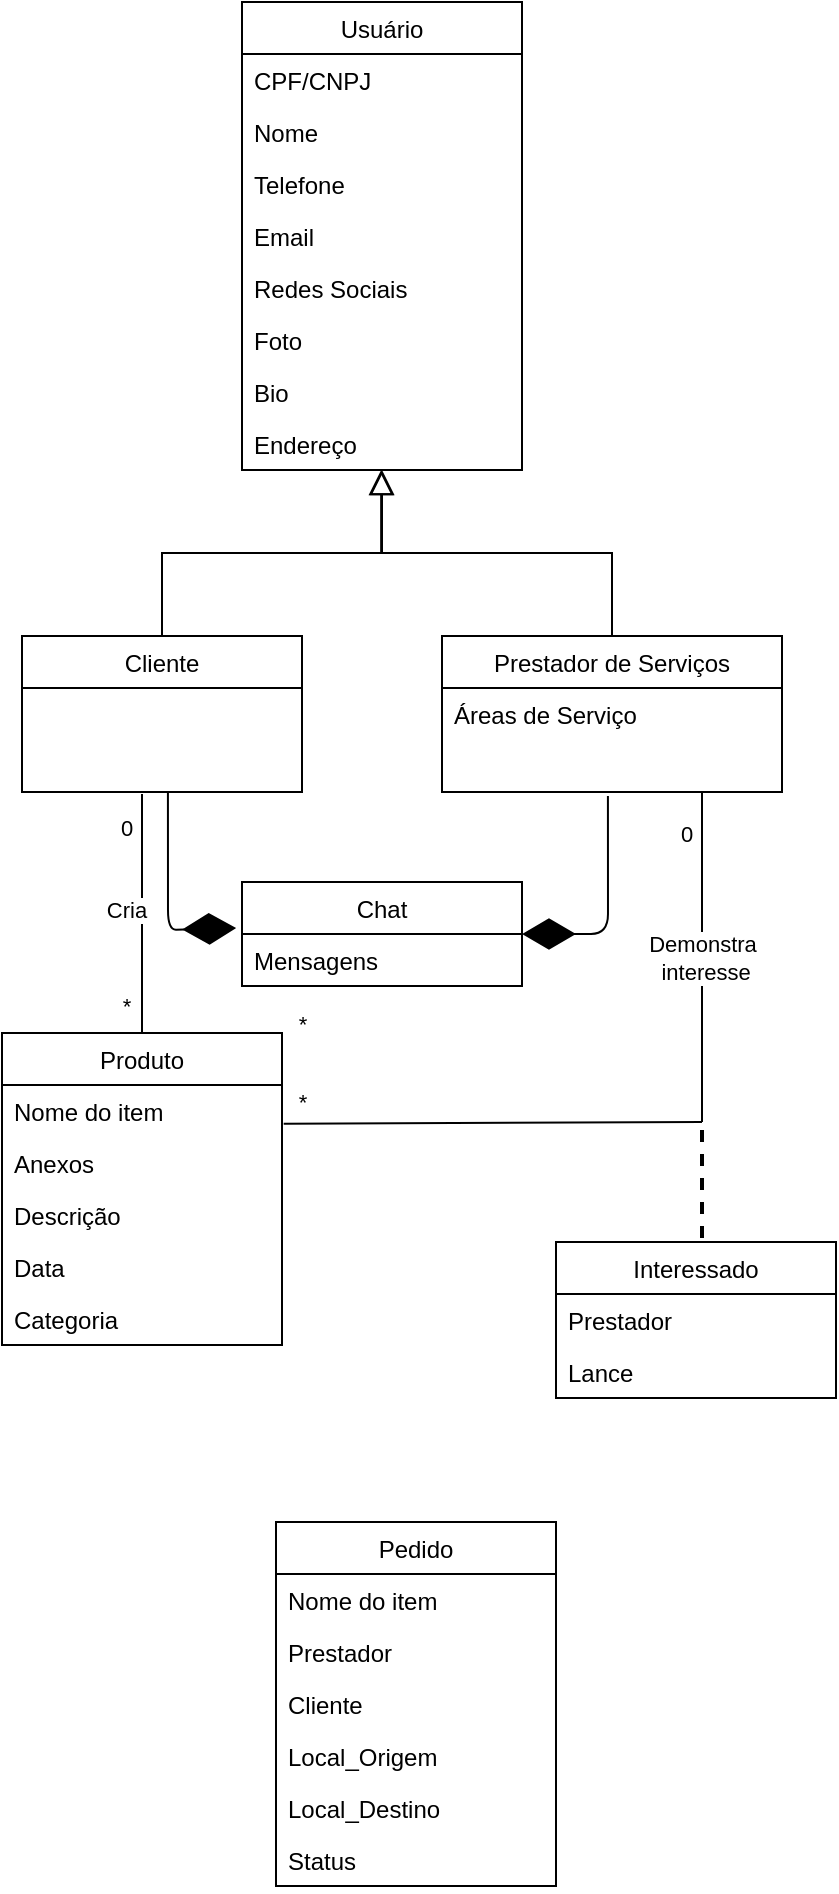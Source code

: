 <mxfile version="14.5.6" type="device"><diagram id="C5RBs43oDa-KdzZeNtuy" name="Page-1"><mxGraphModel dx="2563" dy="798" grid="1" gridSize="10" guides="1" tooltips="1" connect="1" arrows="1" fold="1" page="1" pageScale="1" pageWidth="827" pageHeight="1169" math="0" shadow="0"><root><mxCell id="WIyWlLk6GJQsqaUBKTNV-0"/><mxCell id="WIyWlLk6GJQsqaUBKTNV-1" parent="WIyWlLk6GJQsqaUBKTNV-0"/><mxCell id="4xkmYajRs0e8DjoW14mr-0" value="Usuário" style="swimlane;fontStyle=0;childLayout=stackLayout;horizontal=1;startSize=26;fillColor=none;horizontalStack=0;resizeParent=1;resizeParentMax=0;resizeLast=0;collapsible=1;marginBottom=0;" parent="WIyWlLk6GJQsqaUBKTNV-1" vertex="1"><mxGeometry x="-500" y="200" width="140" height="234" as="geometry"><mxRectangle x="-500" y="200" width="70" height="26" as="alternateBounds"/></mxGeometry></mxCell><mxCell id="4xkmYajRs0e8DjoW14mr-11" value="CPF/CNPJ" style="text;strokeColor=none;fillColor=none;align=left;verticalAlign=top;spacingLeft=4;spacingRight=4;overflow=hidden;rotatable=0;points=[[0,0.5],[1,0.5]];portConstraint=eastwest;" parent="4xkmYajRs0e8DjoW14mr-0" vertex="1"><mxGeometry y="26" width="140" height="26" as="geometry"/></mxCell><mxCell id="4xkmYajRs0e8DjoW14mr-1" value="Nome" style="text;strokeColor=none;fillColor=none;align=left;verticalAlign=top;spacingLeft=4;spacingRight=4;overflow=hidden;rotatable=0;points=[[0,0.5],[1,0.5]];portConstraint=eastwest;" parent="4xkmYajRs0e8DjoW14mr-0" vertex="1"><mxGeometry y="52" width="140" height="26" as="geometry"/></mxCell><mxCell id="4xkmYajRs0e8DjoW14mr-2" value="Telefone" style="text;strokeColor=none;fillColor=none;align=left;verticalAlign=top;spacingLeft=4;spacingRight=4;overflow=hidden;rotatable=0;points=[[0,0.5],[1,0.5]];portConstraint=eastwest;" parent="4xkmYajRs0e8DjoW14mr-0" vertex="1"><mxGeometry y="78" width="140" height="26" as="geometry"/></mxCell><mxCell id="4xkmYajRs0e8DjoW14mr-3" value="Email" style="text;strokeColor=none;fillColor=none;align=left;verticalAlign=top;spacingLeft=4;spacingRight=4;overflow=hidden;rotatable=0;points=[[0,0.5],[1,0.5]];portConstraint=eastwest;" parent="4xkmYajRs0e8DjoW14mr-0" vertex="1"><mxGeometry y="104" width="140" height="26" as="geometry"/></mxCell><mxCell id="4xkmYajRs0e8DjoW14mr-4" value="Redes Sociais" style="text;strokeColor=none;fillColor=none;align=left;verticalAlign=top;spacingLeft=4;spacingRight=4;overflow=hidden;rotatable=0;points=[[0,0.5],[1,0.5]];portConstraint=eastwest;" parent="4xkmYajRs0e8DjoW14mr-0" vertex="1"><mxGeometry y="130" width="140" height="26" as="geometry"/></mxCell><mxCell id="4xkmYajRs0e8DjoW14mr-6" value="Foto" style="text;strokeColor=none;fillColor=none;align=left;verticalAlign=top;spacingLeft=4;spacingRight=4;overflow=hidden;rotatable=0;points=[[0,0.5],[1,0.5]];portConstraint=eastwest;" parent="4xkmYajRs0e8DjoW14mr-0" vertex="1"><mxGeometry y="156" width="140" height="26" as="geometry"/></mxCell><mxCell id="4xkmYajRs0e8DjoW14mr-10" value="Bio" style="text;strokeColor=none;fillColor=none;align=left;verticalAlign=top;spacingLeft=4;spacingRight=4;overflow=hidden;rotatable=0;points=[[0,0.5],[1,0.5]];portConstraint=eastwest;" parent="4xkmYajRs0e8DjoW14mr-0" vertex="1"><mxGeometry y="182" width="140" height="26" as="geometry"/></mxCell><mxCell id="4xkmYajRs0e8DjoW14mr-9" value="Endereço" style="text;strokeColor=none;fillColor=none;align=left;verticalAlign=top;spacingLeft=4;spacingRight=4;overflow=hidden;rotatable=0;points=[[0,0.5],[1,0.5]];portConstraint=eastwest;" parent="4xkmYajRs0e8DjoW14mr-0" vertex="1"><mxGeometry y="208" width="140" height="26" as="geometry"/></mxCell><mxCell id="4xkmYajRs0e8DjoW14mr-12" value="Cliente" style="swimlane;fontStyle=0;childLayout=stackLayout;horizontal=1;startSize=26;fillColor=none;horizontalStack=0;resizeParent=1;resizeParentMax=0;resizeLast=0;collapsible=1;marginBottom=0;" parent="WIyWlLk6GJQsqaUBKTNV-1" vertex="1"><mxGeometry x="-610" y="517" width="140" height="78" as="geometry"/></mxCell><mxCell id="4xkmYajRs0e8DjoW14mr-37" value=" " style="text;strokeColor=none;fillColor=none;align=left;verticalAlign=top;spacingLeft=4;spacingRight=4;overflow=hidden;rotatable=0;points=[[0,0.5],[1,0.5]];portConstraint=eastwest;" parent="4xkmYajRs0e8DjoW14mr-12" vertex="1"><mxGeometry y="26" width="140" height="26" as="geometry"/></mxCell><mxCell id="4xkmYajRs0e8DjoW14mr-38" value=" " style="text;strokeColor=none;fillColor=none;align=left;verticalAlign=top;spacingLeft=4;spacingRight=4;overflow=hidden;rotatable=0;points=[[0,0.5],[1,0.5]];portConstraint=eastwest;" parent="4xkmYajRs0e8DjoW14mr-12" vertex="1"><mxGeometry y="52" width="140" height="26" as="geometry"/></mxCell><mxCell id="4xkmYajRs0e8DjoW14mr-20" value="Prestador de Serviços" style="swimlane;fontStyle=0;childLayout=stackLayout;horizontal=1;startSize=26;fillColor=none;horizontalStack=0;resizeParent=1;resizeParentMax=0;resizeLast=0;collapsible=1;marginBottom=0;" parent="WIyWlLk6GJQsqaUBKTNV-1" vertex="1"><mxGeometry x="-400" y="517" width="170" height="78" as="geometry"/></mxCell><mxCell id="4xkmYajRs0e8DjoW14mr-21" value="Áreas de Serviço" style="text;strokeColor=none;fillColor=none;align=left;verticalAlign=top;spacingLeft=4;spacingRight=4;overflow=hidden;rotatable=0;points=[[0,0.5],[1,0.5]];portConstraint=eastwest;" parent="4xkmYajRs0e8DjoW14mr-20" vertex="1"><mxGeometry y="26" width="170" height="26" as="geometry"/></mxCell><mxCell id="4xkmYajRs0e8DjoW14mr-39" value=" " style="text;strokeColor=none;fillColor=none;align=left;verticalAlign=top;spacingLeft=4;spacingRight=4;overflow=hidden;rotatable=0;points=[[0,0.5],[1,0.5]];portConstraint=eastwest;" parent="4xkmYajRs0e8DjoW14mr-20" vertex="1"><mxGeometry y="52" width="170" height="26" as="geometry"/></mxCell><mxCell id="4xkmYajRs0e8DjoW14mr-28" value="" style="endArrow=block;endSize=10;endFill=0;shadow=0;strokeWidth=1;rounded=0;edgeStyle=elbowEdgeStyle;elbow=vertical;exitX=0.5;exitY=0;exitDx=0;exitDy=0;entryX=0.497;entryY=1;entryDx=0;entryDy=0;entryPerimeter=0;" parent="WIyWlLk6GJQsqaUBKTNV-1" source="4xkmYajRs0e8DjoW14mr-20" target="4xkmYajRs0e8DjoW14mr-9" edge="1"><mxGeometry width="160" relative="1" as="geometry"><mxPoint x="-150" y="457" as="sourcePoint"/><mxPoint x="-429" y="434" as="targetPoint"/></mxGeometry></mxCell><mxCell id="4xkmYajRs0e8DjoW14mr-34" value="" style="endArrow=block;endSize=10;endFill=0;shadow=0;strokeWidth=1;rounded=0;edgeStyle=elbowEdgeStyle;elbow=vertical;exitX=0.5;exitY=0;exitDx=0;exitDy=0;" parent="WIyWlLk6GJQsqaUBKTNV-1" source="4xkmYajRs0e8DjoW14mr-12" target="4xkmYajRs0e8DjoW14mr-9" edge="1"><mxGeometry width="160" relative="1" as="geometry"><mxPoint x="-305" y="527" as="sourcePoint"/><mxPoint x="-440" y="440" as="targetPoint"/></mxGeometry></mxCell><mxCell id="4xkmYajRs0e8DjoW14mr-40" value="Produto" style="swimlane;fontStyle=0;childLayout=stackLayout;horizontal=1;startSize=26;fillColor=none;horizontalStack=0;resizeParent=1;resizeParentMax=0;resizeLast=0;collapsible=1;marginBottom=0;" parent="WIyWlLk6GJQsqaUBKTNV-1" vertex="1"><mxGeometry x="-620" y="715.47" width="140" height="156" as="geometry"/></mxCell><mxCell id="TBucdCSAjlJAlAk3KnHx-9" value="Nome do item" style="text;strokeColor=none;fillColor=none;align=left;verticalAlign=top;spacingLeft=4;spacingRight=4;overflow=hidden;rotatable=0;points=[[0,0.5],[1,0.5]];portConstraint=eastwest;" parent="4xkmYajRs0e8DjoW14mr-40" vertex="1"><mxGeometry y="26" width="140" height="26" as="geometry"/></mxCell><mxCell id="4xkmYajRs0e8DjoW14mr-41" value="Anexos" style="text;strokeColor=none;fillColor=none;align=left;verticalAlign=top;spacingLeft=4;spacingRight=4;overflow=hidden;rotatable=0;points=[[0,0.5],[1,0.5]];portConstraint=eastwest;" parent="4xkmYajRs0e8DjoW14mr-40" vertex="1"><mxGeometry y="52" width="140" height="26" as="geometry"/></mxCell><mxCell id="4xkmYajRs0e8DjoW14mr-42" value="Descrição" style="text;strokeColor=none;fillColor=none;align=left;verticalAlign=top;spacingLeft=4;spacingRight=4;overflow=hidden;rotatable=0;points=[[0,0.5],[1,0.5]];portConstraint=eastwest;" parent="4xkmYajRs0e8DjoW14mr-40" vertex="1"><mxGeometry y="78" width="140" height="26" as="geometry"/></mxCell><mxCell id="4xkmYajRs0e8DjoW14mr-44" value="Data" style="text;strokeColor=none;fillColor=none;align=left;verticalAlign=top;spacingLeft=4;spacingRight=4;overflow=hidden;rotatable=0;points=[[0,0.5],[1,0.5]];portConstraint=eastwest;" parent="4xkmYajRs0e8DjoW14mr-40" vertex="1"><mxGeometry y="104" width="140" height="26" as="geometry"/></mxCell><mxCell id="4xkmYajRs0e8DjoW14mr-50" value="Categoria" style="text;strokeColor=none;fillColor=none;align=left;verticalAlign=top;spacingLeft=4;spacingRight=4;overflow=hidden;rotatable=0;points=[[0,0.5],[1,0.5]];portConstraint=eastwest;" parent="4xkmYajRs0e8DjoW14mr-40" vertex="1"><mxGeometry y="130" width="140" height="26" as="geometry"/></mxCell><mxCell id="TBucdCSAjlJAlAk3KnHx-0" value="Pedido" style="swimlane;fontStyle=0;childLayout=stackLayout;horizontal=1;startSize=26;fillColor=none;horizontalStack=0;resizeParent=1;resizeParentMax=0;resizeLast=0;collapsible=1;marginBottom=0;" parent="WIyWlLk6GJQsqaUBKTNV-1" vertex="1"><mxGeometry x="-483" y="960" width="140" height="182" as="geometry"/></mxCell><mxCell id="TBucdCSAjlJAlAk3KnHx-1" value="Nome do item" style="text;strokeColor=none;fillColor=none;align=left;verticalAlign=top;spacingLeft=4;spacingRight=4;overflow=hidden;rotatable=0;points=[[0,0.5],[1,0.5]];portConstraint=eastwest;" parent="TBucdCSAjlJAlAk3KnHx-0" vertex="1"><mxGeometry y="26" width="140" height="26" as="geometry"/></mxCell><mxCell id="TBucdCSAjlJAlAk3KnHx-2" value="Prestador" style="text;strokeColor=none;fillColor=none;align=left;verticalAlign=top;spacingLeft=4;spacingRight=4;overflow=hidden;rotatable=0;points=[[0,0.5],[1,0.5]];portConstraint=eastwest;" parent="TBucdCSAjlJAlAk3KnHx-0" vertex="1"><mxGeometry y="52" width="140" height="26" as="geometry"/></mxCell><mxCell id="TBucdCSAjlJAlAk3KnHx-3" value="Cliente" style="text;strokeColor=none;fillColor=none;align=left;verticalAlign=top;spacingLeft=4;spacingRight=4;overflow=hidden;rotatable=0;points=[[0,0.5],[1,0.5]];portConstraint=eastwest;" parent="TBucdCSAjlJAlAk3KnHx-0" vertex="1"><mxGeometry y="78" width="140" height="26" as="geometry"/></mxCell><mxCell id="TBucdCSAjlJAlAk3KnHx-4" value="Local_Origem" style="text;strokeColor=none;fillColor=none;align=left;verticalAlign=top;spacingLeft=4;spacingRight=4;overflow=hidden;rotatable=0;points=[[0,0.5],[1,0.5]];portConstraint=eastwest;" parent="TBucdCSAjlJAlAk3KnHx-0" vertex="1"><mxGeometry y="104" width="140" height="26" as="geometry"/></mxCell><mxCell id="TBucdCSAjlJAlAk3KnHx-5" value="Local_Destino" style="text;strokeColor=none;fillColor=none;align=left;verticalAlign=top;spacingLeft=4;spacingRight=4;overflow=hidden;rotatable=0;points=[[0,0.5],[1,0.5]];portConstraint=eastwest;" parent="TBucdCSAjlJAlAk3KnHx-0" vertex="1"><mxGeometry y="130" width="140" height="26" as="geometry"/></mxCell><mxCell id="TBucdCSAjlJAlAk3KnHx-6" value="Status" style="text;strokeColor=none;fillColor=none;align=left;verticalAlign=top;spacingLeft=4;spacingRight=4;overflow=hidden;rotatable=0;points=[[0,0.5],[1,0.5]];portConstraint=eastwest;" parent="TBucdCSAjlJAlAk3KnHx-0" vertex="1"><mxGeometry y="156" width="140" height="26" as="geometry"/></mxCell><mxCell id="TBucdCSAjlJAlAk3KnHx-13" value="" style="endArrow=none;html=1;exitX=0.5;exitY=0;exitDx=0;exitDy=0;" parent="WIyWlLk6GJQsqaUBKTNV-1" source="4xkmYajRs0e8DjoW14mr-40" edge="1"><mxGeometry width="50" height="50" relative="1" as="geometry"><mxPoint x="-578" y="655.47" as="sourcePoint"/><mxPoint x="-550" y="596" as="targetPoint"/></mxGeometry></mxCell><mxCell id="TBucdCSAjlJAlAk3KnHx-14" value="Cria" style="edgeLabel;html=1;align=center;verticalAlign=middle;resizable=0;points=[];" parent="TBucdCSAjlJAlAk3KnHx-13" vertex="1" connectable="0"><mxGeometry x="-0.309" y="1" relative="1" as="geometry"><mxPoint x="-6.97" y="-20" as="offset"/></mxGeometry></mxCell><mxCell id="TBucdCSAjlJAlAk3KnHx-15" value="0" style="edgeLabel;html=1;align=center;verticalAlign=middle;resizable=0;points=[];" parent="TBucdCSAjlJAlAk3KnHx-13" vertex="1" connectable="0"><mxGeometry x="0.564" y="1" relative="1" as="geometry"><mxPoint x="-6.92" y="-9.41" as="offset"/></mxGeometry></mxCell><mxCell id="TBucdCSAjlJAlAk3KnHx-16" value="*" style="edgeLabel;html=1;align=center;verticalAlign=middle;resizable=0;points=[];" parent="TBucdCSAjlJAlAk3KnHx-13" vertex="1" connectable="0"><mxGeometry x="-0.773" y="2" relative="1" as="geometry"><mxPoint x="-5.99" as="offset"/></mxGeometry></mxCell><mxCell id="TBucdCSAjlJAlAk3KnHx-17" value="Interessado" style="swimlane;fontStyle=0;childLayout=stackLayout;horizontal=1;startSize=26;fillColor=none;horizontalStack=0;resizeParent=1;resizeParentMax=0;resizeLast=0;collapsible=1;marginBottom=0;" parent="WIyWlLk6GJQsqaUBKTNV-1" vertex="1"><mxGeometry x="-343" y="820" width="140" height="78" as="geometry"/></mxCell><mxCell id="TBucdCSAjlJAlAk3KnHx-18" value="Prestador" style="text;strokeColor=none;fillColor=none;align=left;verticalAlign=top;spacingLeft=4;spacingRight=4;overflow=hidden;rotatable=0;points=[[0,0.5],[1,0.5]];portConstraint=eastwest;" parent="TBucdCSAjlJAlAk3KnHx-17" vertex="1"><mxGeometry y="26" width="140" height="26" as="geometry"/></mxCell><mxCell id="TBucdCSAjlJAlAk3KnHx-19" value="Lance" style="text;strokeColor=none;fillColor=none;align=left;verticalAlign=top;spacingLeft=4;spacingRight=4;overflow=hidden;rotatable=0;points=[[0,0.5],[1,0.5]];portConstraint=eastwest;" parent="TBucdCSAjlJAlAk3KnHx-17" vertex="1"><mxGeometry y="52" width="140" height="26" as="geometry"/></mxCell><mxCell id="TBucdCSAjlJAlAk3KnHx-24" value="Demonstra&lt;br&gt;&amp;nbsp;interesse" style="endArrow=none;html=1;" parent="WIyWlLk6GJQsqaUBKTNV-1" edge="1"><mxGeometry width="50" height="50" relative="1" as="geometry"><mxPoint x="-270" y="760" as="sourcePoint"/><mxPoint x="-270" y="595" as="targetPoint"/></mxGeometry></mxCell><mxCell id="TBucdCSAjlJAlAk3KnHx-45" value="0" style="edgeLabel;html=1;align=center;verticalAlign=middle;resizable=0;points=[];" parent="TBucdCSAjlJAlAk3KnHx-24" vertex="1" connectable="0"><mxGeometry x="0.747" relative="1" as="geometry"><mxPoint x="-8" as="offset"/></mxGeometry></mxCell><mxCell id="TBucdCSAjlJAlAk3KnHx-46" value="*" style="edgeLabel;html=1;align=center;verticalAlign=middle;resizable=0;points=[];" parent="TBucdCSAjlJAlAk3KnHx-24" vertex="1" connectable="0"><mxGeometry x="-0.756" relative="1" as="geometry"><mxPoint x="-200" y="-29.47" as="offset"/></mxGeometry></mxCell><mxCell id="TBucdCSAjlJAlAk3KnHx-30" value="Chat" style="swimlane;fontStyle=0;childLayout=stackLayout;horizontal=1;startSize=26;fillColor=none;horizontalStack=0;resizeParent=1;resizeParentMax=0;resizeLast=0;collapsible=1;marginBottom=0;" parent="WIyWlLk6GJQsqaUBKTNV-1" vertex="1"><mxGeometry x="-500" y="640" width="140" height="52" as="geometry"><mxRectangle x="-500" y="200" width="70" height="26" as="alternateBounds"/></mxGeometry></mxCell><mxCell id="TBucdCSAjlJAlAk3KnHx-31" value="Mensagens" style="text;strokeColor=none;fillColor=none;align=left;verticalAlign=top;spacingLeft=4;spacingRight=4;overflow=hidden;rotatable=0;points=[[0,0.5],[1,0.5]];portConstraint=eastwest;" parent="TBucdCSAjlJAlAk3KnHx-30" vertex="1"><mxGeometry y="26" width="140" height="26" as="geometry"/></mxCell><mxCell id="TBucdCSAjlJAlAk3KnHx-39" value="" style="endArrow=diamondThin;endFill=1;endSize=24;html=1;exitX=0.488;exitY=1.077;exitDx=0;exitDy=0;exitPerimeter=0;entryX=1;entryY=0.5;entryDx=0;entryDy=0;" parent="WIyWlLk6GJQsqaUBKTNV-1" source="4xkmYajRs0e8DjoW14mr-39" target="TBucdCSAjlJAlAk3KnHx-30" edge="1"><mxGeometry width="160" relative="1" as="geometry"><mxPoint x="-380" y="660" as="sourcePoint"/><mxPoint x="-220" y="660" as="targetPoint"/><Array as="points"><mxPoint x="-317" y="666"/></Array></mxGeometry></mxCell><mxCell id="TBucdCSAjlJAlAk3KnHx-40" value="" style="endArrow=diamondThin;endFill=1;endSize=24;html=1;exitX=0.488;exitY=1.077;exitDx=0;exitDy=0;exitPerimeter=0;entryX=-0.021;entryY=-0.115;entryDx=0;entryDy=0;entryPerimeter=0;" parent="WIyWlLk6GJQsqaUBKTNV-1" target="TBucdCSAjlJAlAk3KnHx-31" edge="1"><mxGeometry width="160" relative="1" as="geometry"><mxPoint x="-537.04" y="595.002" as="sourcePoint"/><mxPoint x="-580" y="664" as="targetPoint"/><Array as="points"><mxPoint x="-537" y="664"/></Array></mxGeometry></mxCell><mxCell id="TBucdCSAjlJAlAk3KnHx-48" value="" style="endArrow=none;html=1;exitX=1.006;exitY=0.746;exitDx=0;exitDy=0;exitPerimeter=0;" parent="WIyWlLk6GJQsqaUBKTNV-1" source="TBucdCSAjlJAlAk3KnHx-9" edge="1"><mxGeometry width="50" height="50" relative="1" as="geometry"><mxPoint x="-460" y="780" as="sourcePoint"/><mxPoint x="-270" y="760" as="targetPoint"/></mxGeometry></mxCell><mxCell id="TBucdCSAjlJAlAk3KnHx-50" value="*" style="edgeLabel;html=1;align=center;verticalAlign=middle;resizable=0;points=[];" parent="TBucdCSAjlJAlAk3KnHx-48" vertex="1" connectable="0"><mxGeometry x="-0.817" y="-2" relative="1" as="geometry"><mxPoint x="-9.85" y="-12.79" as="offset"/></mxGeometry></mxCell><mxCell id="TBucdCSAjlJAlAk3KnHx-49" value="" style="endArrow=none;dashed=1;html=1;strokeWidth=2;" parent="WIyWlLk6GJQsqaUBKTNV-1" edge="1"><mxGeometry width="50" height="50" relative="1" as="geometry"><mxPoint x="-270" y="818" as="sourcePoint"/><mxPoint x="-270" y="760" as="targetPoint"/></mxGeometry></mxCell></root></mxGraphModel></diagram></mxfile>